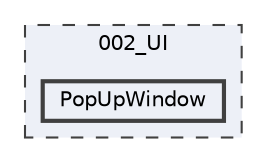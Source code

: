 digraph "002_UI/PopUpWindow"
{
 // LATEX_PDF_SIZE
  bgcolor="transparent";
  edge [fontname=Helvetica,fontsize=10,labelfontname=Helvetica,labelfontsize=10];
  node [fontname=Helvetica,fontsize=10,shape=box,height=0.2,width=0.4];
  compound=true
  subgraph clusterdir_7c99f2a1ff81663d3f3b54142ef80e6d {
    graph [ bgcolor="#edf0f7", pencolor="grey25", label="002_UI", fontname=Helvetica,fontsize=10 style="filled,dashed", URL="dir_7c99f2a1ff81663d3f3b54142ef80e6d.html",tooltip=""]
  dir_7a36e51d2d89c555be60e60da9d7cf59 [label="PopUpWindow", fillcolor="#edf0f7", color="grey25", style="filled,bold", URL="dir_7a36e51d2d89c555be60e60da9d7cf59.html",tooltip=""];
  }
}
